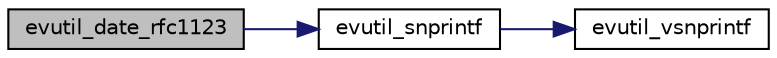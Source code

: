 digraph "evutil_date_rfc1123"
{
 // LATEX_PDF_SIZE
  edge [fontname="Helvetica",fontsize="10",labelfontname="Helvetica",labelfontsize="10"];
  node [fontname="Helvetica",fontsize="10",shape=record];
  rankdir="LR";
  Node4 [label="evutil_date_rfc1123",height=0.2,width=0.4,color="black", fillcolor="grey75", style="filled", fontcolor="black",tooltip=" "];
  Node4 -> Node5 [color="midnightblue",fontsize="10",style="solid",fontname="Helvetica"];
  Node5 [label="evutil_snprintf",height=0.2,width=0.4,color="black", fillcolor="white", style="filled",URL="$util_8h.html#a198e8db3626746515792e28b1380be67",tooltip=" "];
  Node5 -> Node6 [color="midnightblue",fontsize="10",style="solid",fontname="Helvetica"];
  Node6 [label="evutil_vsnprintf",height=0.2,width=0.4,color="black", fillcolor="white", style="filled",URL="$util_8h.html#a30bbdc509d150e5dfac1f74dd4e4c212",tooltip=" "];
}
